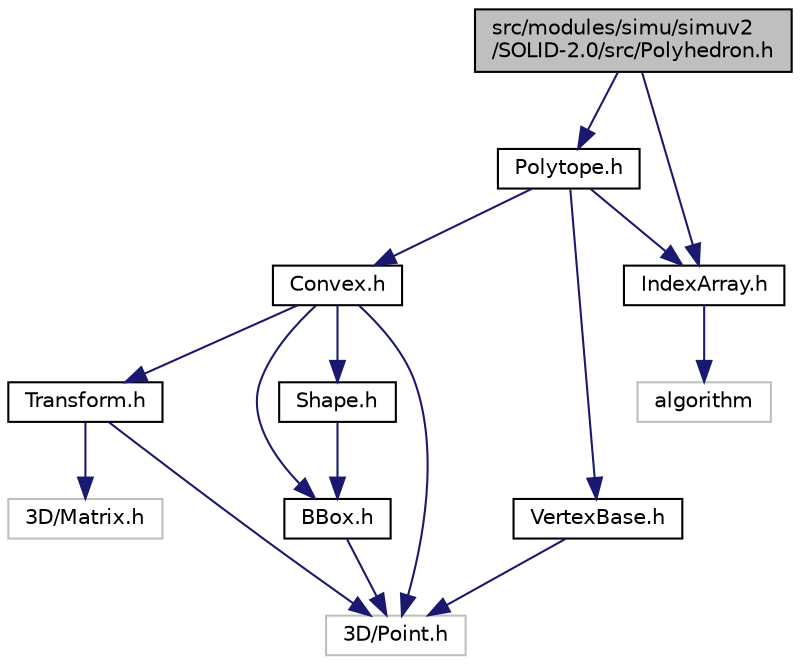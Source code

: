 digraph "src/modules/simu/simuv2/SOLID-2.0/src/Polyhedron.h"
{
  edge [fontname="Helvetica",fontsize="10",labelfontname="Helvetica",labelfontsize="10"];
  node [fontname="Helvetica",fontsize="10",shape=record];
  Node1 [label="src/modules/simu/simuv2\l/SOLID-2.0/src/Polyhedron.h",height=0.2,width=0.4,color="black", fillcolor="grey75", style="filled", fontcolor="black"];
  Node1 -> Node2 [color="midnightblue",fontsize="10",style="solid",fontname="Helvetica"];
  Node2 [label="Polytope.h",height=0.2,width=0.4,color="black", fillcolor="white", style="filled",URL="$_polytope_8h.html"];
  Node2 -> Node3 [color="midnightblue",fontsize="10",style="solid",fontname="Helvetica"];
  Node3 [label="Convex.h",height=0.2,width=0.4,color="black", fillcolor="white", style="filled",URL="$_convex_8h.html"];
  Node3 -> Node4 [color="midnightblue",fontsize="10",style="solid",fontname="Helvetica"];
  Node4 [label="3D/Point.h",height=0.2,width=0.4,color="grey75", fillcolor="white", style="filled"];
  Node3 -> Node5 [color="midnightblue",fontsize="10",style="solid",fontname="Helvetica"];
  Node5 [label="Shape.h",height=0.2,width=0.4,color="black", fillcolor="white", style="filled",URL="$_shape_8h.html"];
  Node5 -> Node6 [color="midnightblue",fontsize="10",style="solid",fontname="Helvetica"];
  Node6 [label="BBox.h",height=0.2,width=0.4,color="black", fillcolor="white", style="filled",URL="$_b_box_8h.html"];
  Node6 -> Node4 [color="midnightblue",fontsize="10",style="solid",fontname="Helvetica"];
  Node3 -> Node6 [color="midnightblue",fontsize="10",style="solid",fontname="Helvetica"];
  Node3 -> Node7 [color="midnightblue",fontsize="10",style="solid",fontname="Helvetica"];
  Node7 [label="Transform.h",height=0.2,width=0.4,color="black", fillcolor="white", style="filled",URL="$_transform_8h.html"];
  Node7 -> Node4 [color="midnightblue",fontsize="10",style="solid",fontname="Helvetica"];
  Node7 -> Node8 [color="midnightblue",fontsize="10",style="solid",fontname="Helvetica"];
  Node8 [label="3D/Matrix.h",height=0.2,width=0.4,color="grey75", fillcolor="white", style="filled"];
  Node2 -> Node9 [color="midnightblue",fontsize="10",style="solid",fontname="Helvetica"];
  Node9 [label="IndexArray.h",height=0.2,width=0.4,color="black", fillcolor="white", style="filled",URL="$_index_array_8h.html"];
  Node9 -> Node10 [color="midnightblue",fontsize="10",style="solid",fontname="Helvetica"];
  Node10 [label="algorithm",height=0.2,width=0.4,color="grey75", fillcolor="white", style="filled"];
  Node2 -> Node11 [color="midnightblue",fontsize="10",style="solid",fontname="Helvetica"];
  Node11 [label="VertexBase.h",height=0.2,width=0.4,color="black", fillcolor="white", style="filled",URL="$_vertex_base_8h.html"];
  Node11 -> Node4 [color="midnightblue",fontsize="10",style="solid",fontname="Helvetica"];
  Node1 -> Node9 [color="midnightblue",fontsize="10",style="solid",fontname="Helvetica"];
}
